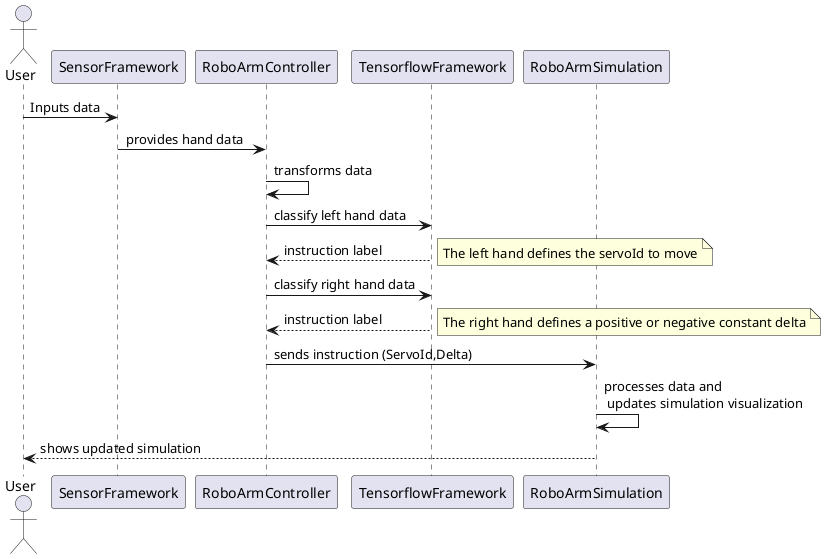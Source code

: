 @startuml
actor User
User -> SensorFramework: Inputs data
SensorFramework -> RoboArmController: provides hand data
RoboArmController -> RoboArmController: transforms data
RoboArmController-> TensorflowFramework: classify left hand data
TensorflowFramework --> RoboArmController: instruction label
note right: The left hand defines the servoId to move
RoboArmController-> TensorflowFramework: classify right hand data
TensorflowFramework --> RoboArmController: instruction label
note right: The right hand defines a positive or negative constant delta
RoboArmController -> RoboArmSimulation: sends instruction (ServoId,Delta)
RoboArmSimulation -> RoboArmSimulation: processes data and\n updates simulation visualization
RoboArmSimulation --> User: shows updated simulation
@enduml